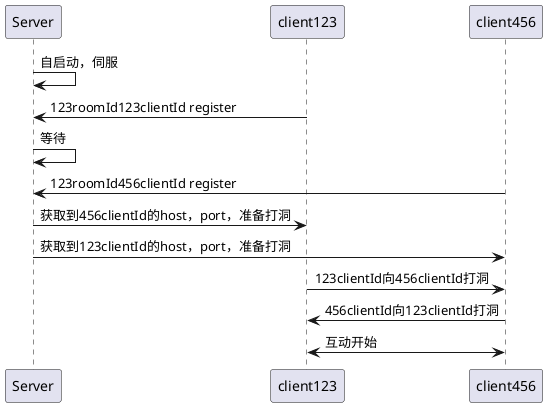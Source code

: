 @startuml
Server -> Server: 自启动，伺服
client123 -> Server: 123roomId123clientId register
Server -> Server: 等待

client456 -> Server: 123roomId456clientId register
Server -> client123: 获取到456clientId的host，port，准备打洞
Server -> client456: 获取到123clientId的host，port，准备打洞
client123 -> client456: 123clientId向456clientId打洞
client456 -> client123: 456clientId向123clientId打洞
client123 <-> client456: 互动开始
@enduml